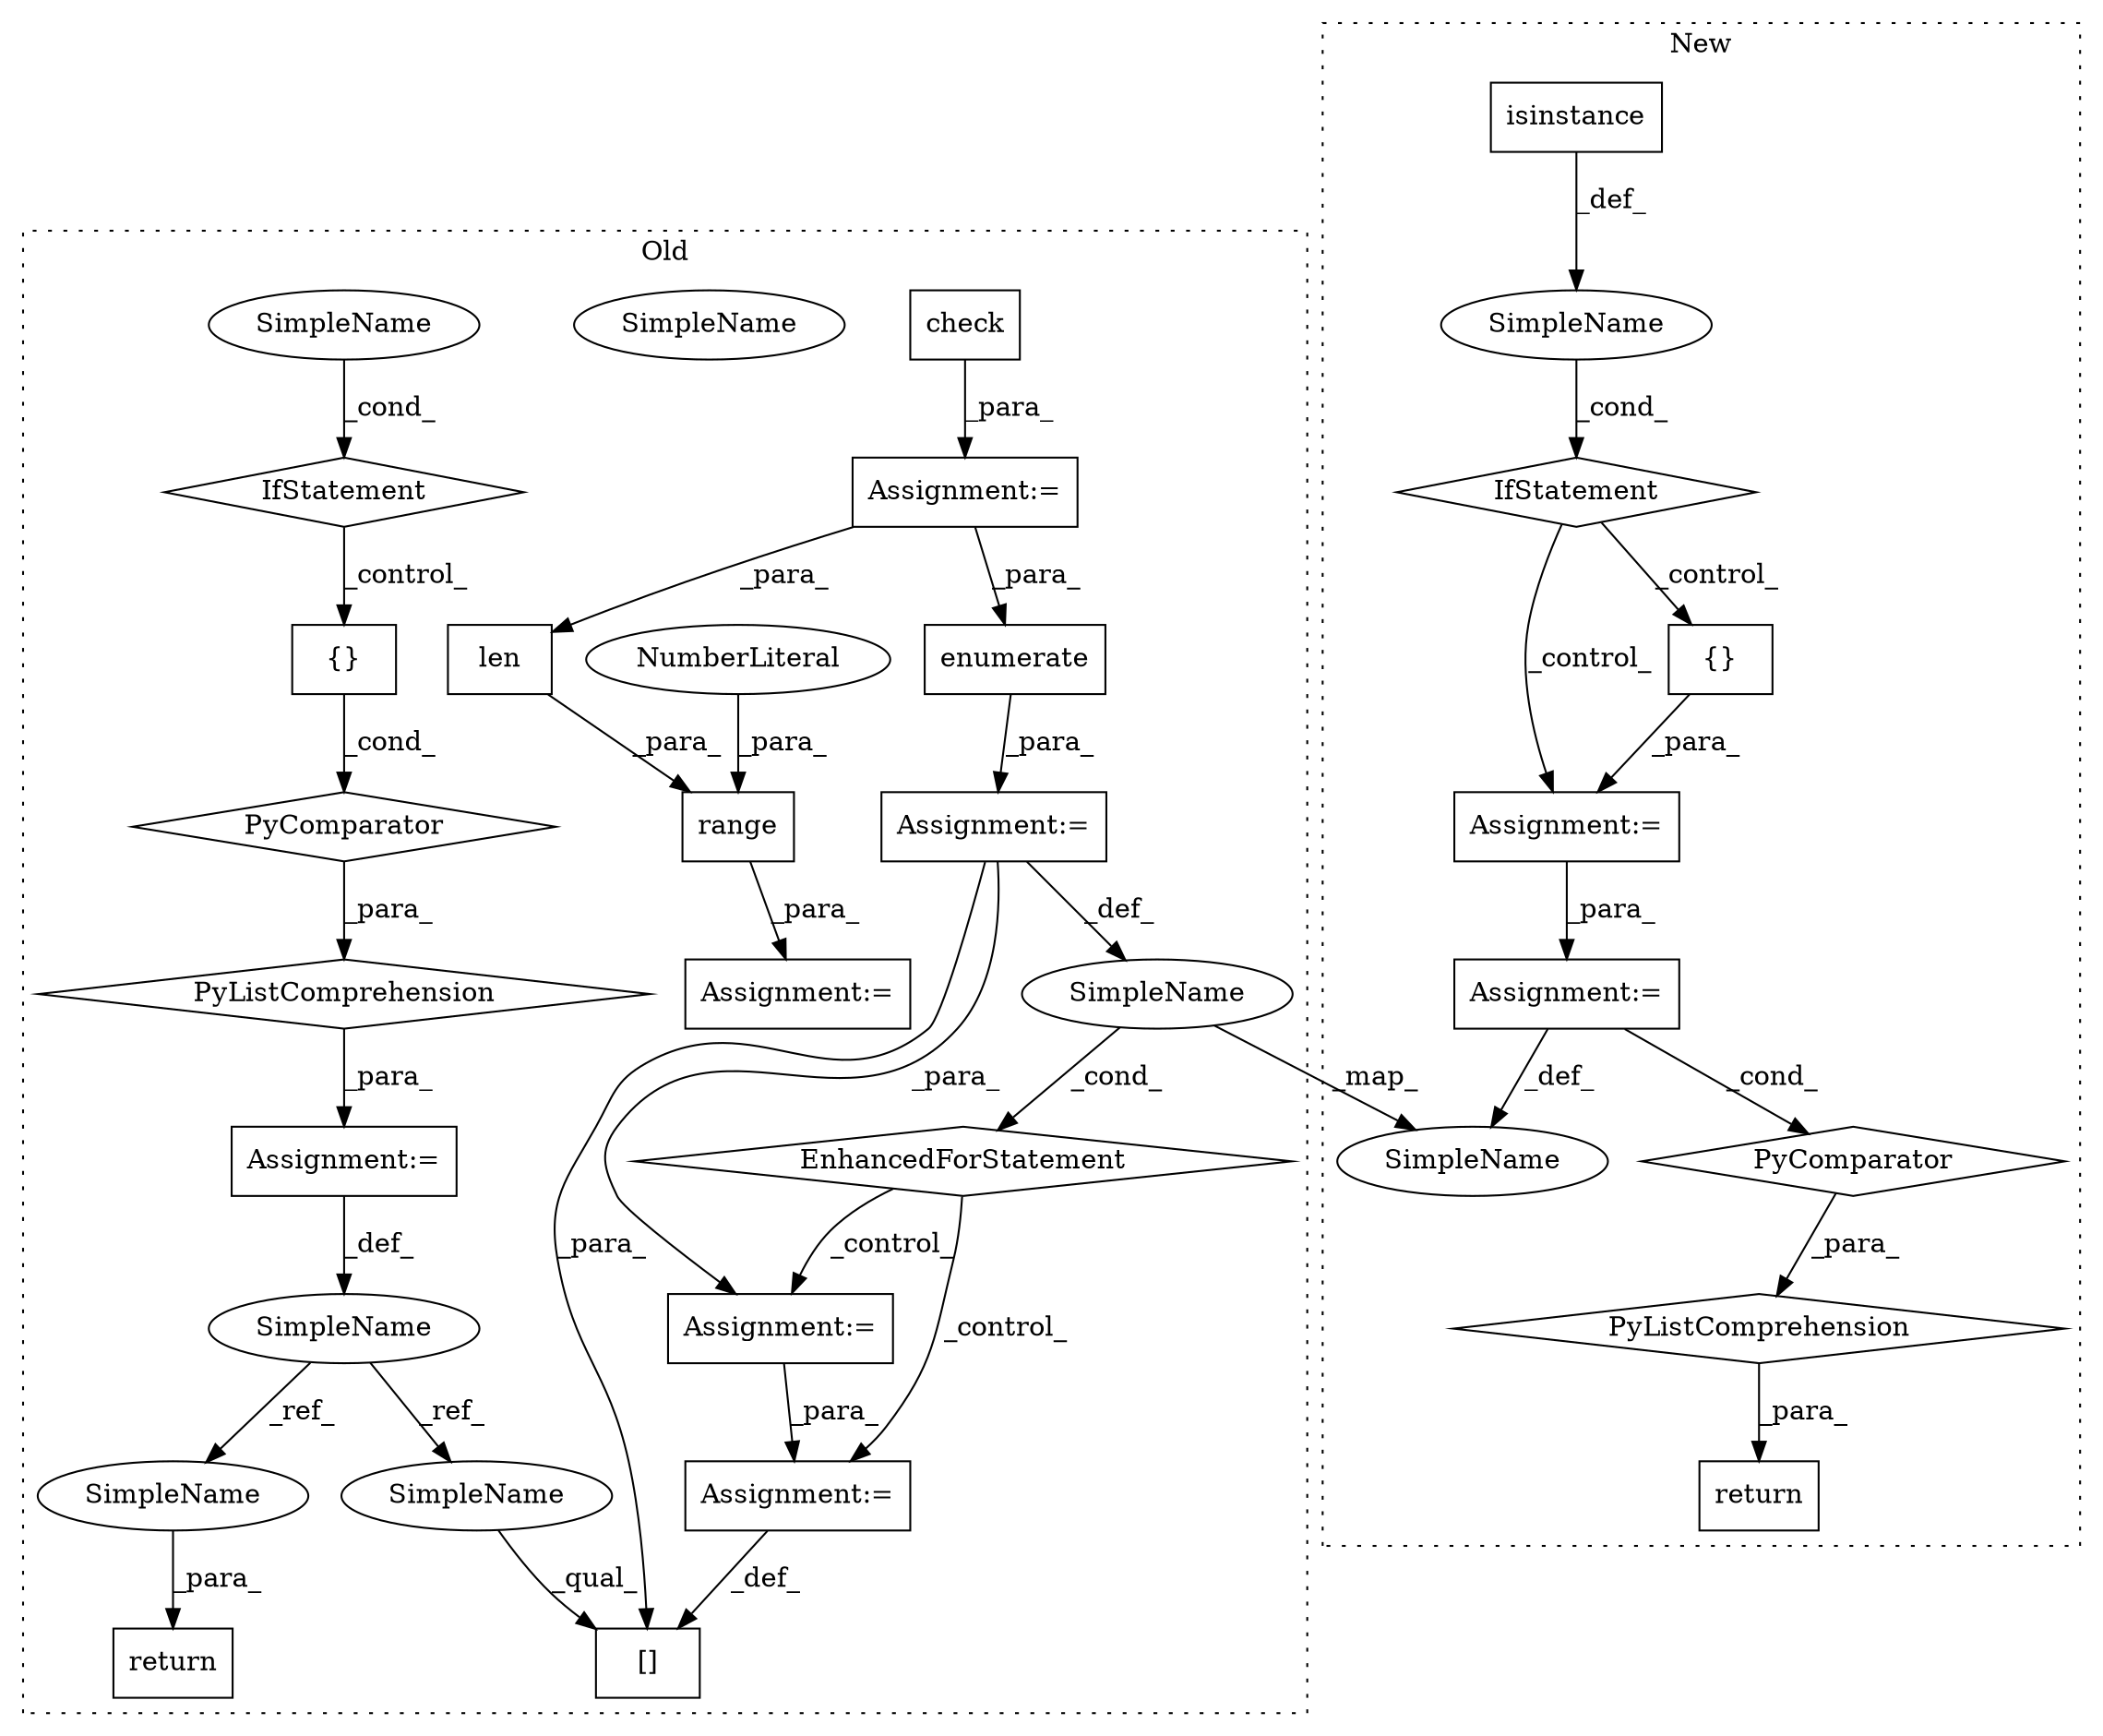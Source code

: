 digraph G {
subgraph cluster0 {
1 [label="check" a="32" s="1181,1191" l="6,1" shape="box"];
3 [label="Assignment:=" a="7" s="1467,1565" l="63,2" shape="box"];
4 [label="EnhancedForStatement" a="70" s="1467,1565" l="63,2" shape="diamond"];
5 [label="[]" a="2" s="1619,1622" l="2,1" shape="box"];
7 [label="{}" a="4" s="1355" l="2" shape="box"];
8 [label="range" a="32" s="1422,1449" l="6,1" shape="box"];
9 [label="NumberLiteral" a="34" s="1428" l="1" shape="ellipse"];
10 [label="SimpleName" a="42" s="1333" l="1" shape="ellipse"];
11 [label="return" a="41" s="1643" l="7" shape="box"];
13 [label="PyListComprehension" a="109" s="1346" l="121" shape="diamond"];
16 [label="PyComparator" a="113" s="1415" l="44" shape="diamond"];
17 [label="SimpleName" a="42" s="1536" l="1" shape="ellipse"];
19 [label="Assignment:=" a="7" s="1582" l="1" shape="box"];
20 [label="len" a="32" s="1430,1448" l="4,1" shape="box"];
23 [label="SimpleName" a="42" s="1454" l="5" shape="ellipse"];
24 [label="IfStatement" a="25" s="1415" l="44" shape="diamond"];
25 [label="enumerate" a="32" s="1540,1564" l="10,1" shape="box"];
27 [label="Assignment:=" a="7" s="1180" l="1" shape="box"];
28 [label="Assignment:=" a="7" s="1415" l="44" shape="box"];
30 [label="Assignment:=" a="7" s="1334" l="12" shape="box"];
31 [label="Assignment:=" a="7" s="1623" l="1" shape="box"];
32 [label="SimpleName" a="42" s="1650" l="1" shape="ellipse"];
33 [label="SimpleName" a="42" s="1619" l="1" shape="ellipse"];
34 [label="SimpleName" a="42" s="1454" l="5" shape="ellipse"];
label = "Old";
style="dotted";
}
subgraph cluster1 {
2 [label="return" a="41" s="1276" l="18" shape="box"];
6 [label="{}" a="4" s="1121,1126" l="1,1" shape="box"];
12 [label="isinstance" a="32" s="1068,1096" l="11,1" shape="box"];
14 [label="PyListComprehension" a="109" s="1294" l="130" shape="diamond"];
15 [label="PyComparator" a="113" s="1384" l="32" shape="diamond"];
18 [label="SimpleName" a="42" s="1387" l="3" shape="ellipse"];
21 [label="SimpleName" a="42" s="" l="" shape="ellipse"];
22 [label="IfStatement" a="25" s="1064,1097" l="4,2" shape="diamond"];
26 [label="Assignment:=" a="7" s="1384" l="32" shape="box"];
29 [label="Assignment:=" a="7" s="1111" l="1" shape="box"];
label = "New";
style="dotted";
}
1 -> 27 [label="_para_"];
3 -> 5 [label="_para_"];
3 -> 19 [label="_para_"];
3 -> 17 [label="_def_"];
4 -> 31 [label="_control_"];
4 -> 19 [label="_control_"];
6 -> 29 [label="_para_"];
7 -> 16 [label="_cond_"];
8 -> 28 [label="_para_"];
9 -> 8 [label="_para_"];
10 -> 33 [label="_ref_"];
10 -> 32 [label="_ref_"];
12 -> 21 [label="_def_"];
13 -> 30 [label="_para_"];
14 -> 2 [label="_para_"];
15 -> 14 [label="_para_"];
16 -> 13 [label="_para_"];
17 -> 4 [label="_cond_"];
17 -> 18 [label="_map_"];
19 -> 31 [label="_para_"];
20 -> 8 [label="_para_"];
21 -> 22 [label="_cond_"];
22 -> 6 [label="_control_"];
22 -> 29 [label="_control_"];
24 -> 7 [label="_control_"];
25 -> 3 [label="_para_"];
26 -> 18 [label="_def_"];
26 -> 15 [label="_cond_"];
27 -> 20 [label="_para_"];
27 -> 25 [label="_para_"];
29 -> 26 [label="_para_"];
30 -> 10 [label="_def_"];
31 -> 5 [label="_def_"];
32 -> 11 [label="_para_"];
33 -> 5 [label="_qual_"];
34 -> 24 [label="_cond_"];
}